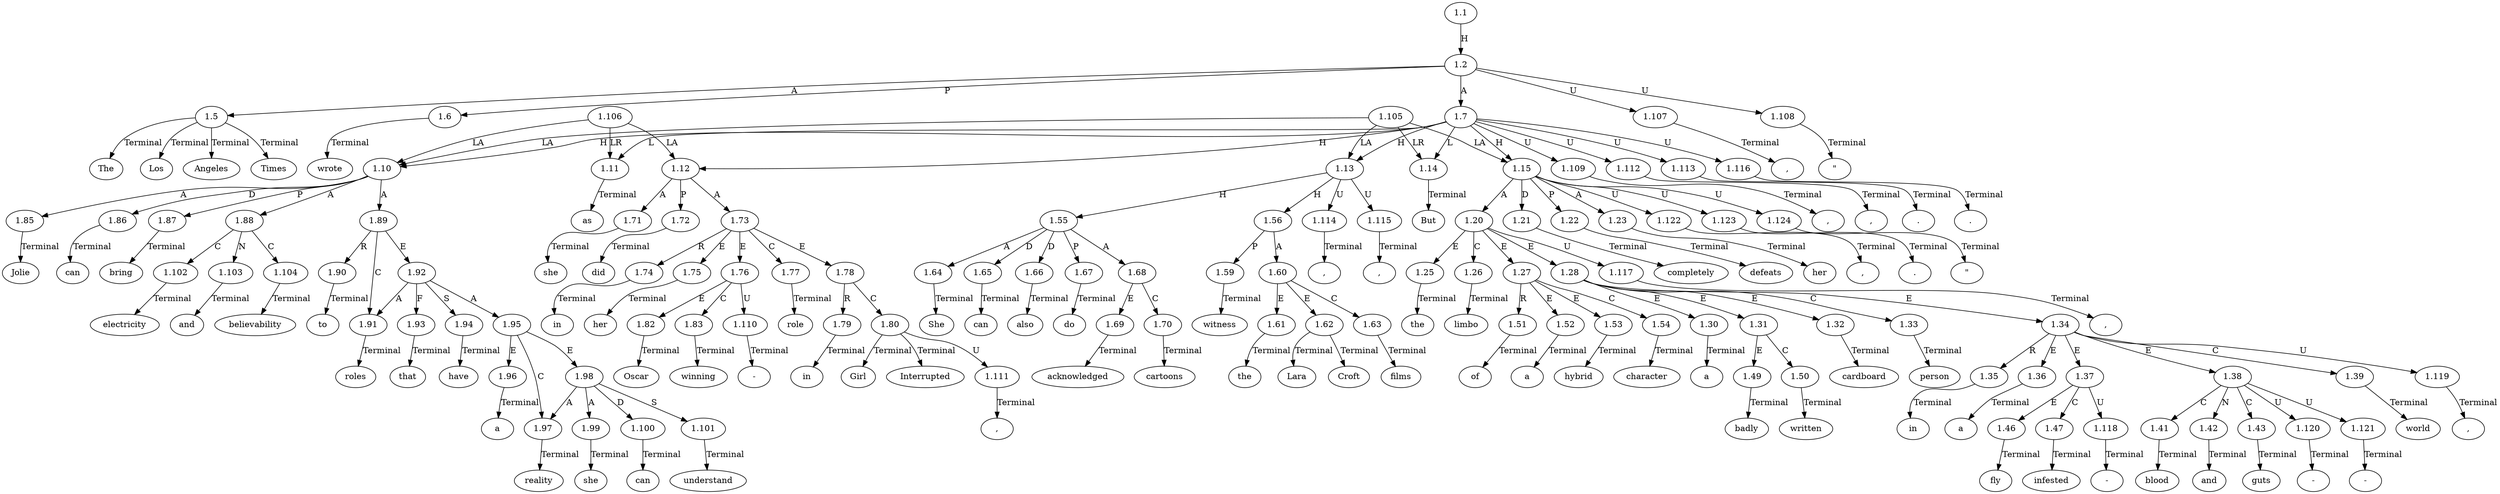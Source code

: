 // Graph
digraph {
	0.1 [label=The ordering=out]
	0.10 [label=as ordering=out]
	0.11 [label=she ordering=out]
	0.12 [label=did ordering=out]
	0.13 [label=in ordering=out]
	0.14 [label=her ordering=out]
	0.15 [label=Oscar ordering=out]
	0.16 [label="-" ordering=out]
	0.17 [label=winning ordering=out]
	0.18 [label=role ordering=out]
	0.19 [label=in ordering=out]
	0.2 [label=Los ordering=out]
	0.20 [label=Girl ordering=out]
	0.21 [label="," ordering=out]
	0.22 [label=Interrupted ordering=out]
	0.23 [label="," ordering=out]
	0.24 [label=can ordering=out]
	0.25 [label=bring ordering=out]
	0.26 [label=electricity ordering=out]
	0.27 [label=and ordering=out]
	0.28 [label=believability ordering=out]
	0.29 [label=to ordering=out]
	0.3 [label=Angeles ordering=out]
	0.30 [label=roles ordering=out]
	0.31 [label=that ordering=out]
	0.32 [label=have ordering=out]
	0.33 [label=a ordering=out]
	0.34 [label=reality ordering=out]
	0.35 [label=she ordering=out]
	0.36 [label=can ordering=out]
	0.37 [label=understand ordering=out]
	0.38 [label="." ordering=out]
	0.39 [label=She ordering=out]
	0.4 [label=Times ordering=out]
	0.40 [label=can ordering=out]
	0.41 [label=also ordering=out]
	0.42 [label="," ordering=out]
	0.43 [label=witness ordering=out]
	0.44 [label=the ordering=out]
	0.45 [label=Lara ordering=out]
	0.46 [label=Croft ordering=out]
	0.47 [label=films ordering=out]
	0.48 [label="," ordering=out]
	0.49 [label=do ordering=out]
	0.5 [label=wrote ordering=out]
	0.50 [label=acknowledged ordering=out]
	0.51 [label=cartoons ordering=out]
	0.52 [label="." ordering=out]
	0.53 [label=But ordering=out]
	0.54 [label=the ordering=out]
	0.55 [label=limbo ordering=out]
	0.56 [label=of ordering=out]
	0.57 [label=a ordering=out]
	0.58 [label=hybrid ordering=out]
	0.59 [label=character ordering=out]
	0.6 [label="," ordering=out]
	0.60 [label="," ordering=out]
	0.61 [label=a ordering=out]
	0.62 [label=badly ordering=out]
	0.63 [label=written ordering=out]
	0.64 [label=cardboard ordering=out]
	0.65 [label=person ordering=out]
	0.66 [label=in ordering=out]
	0.67 [label=a ordering=out]
	0.68 [label=fly ordering=out]
	0.69 [label="-" ordering=out]
	0.7 [label="\"" ordering=out]
	0.70 [label=infested ordering=out]
	0.71 [label="," ordering=out]
	0.72 [label=blood ordering=out]
	0.73 [label="-" ordering=out]
	0.74 [label=and ordering=out]
	0.75 [label="-" ordering=out]
	0.76 [label=guts ordering=out]
	0.77 [label=world ordering=out]
	0.78 [label="," ordering=out]
	0.79 [label=completely ordering=out]
	0.8 [label=Jolie ordering=out]
	0.80 [label=defeats ordering=out]
	0.81 [label=her ordering=out]
	0.82 [label="." ordering=out]
	0.83 [label="\"" ordering=out]
	0.9 [label="," ordering=out]
	1.1 [label=1.1 ordering=out]
	1.2 [label=1.2 ordering=out]
	1.5 [label=1.5 ordering=out]
	1.6 [label=1.6 ordering=out]
	1.7 [label=1.7 ordering=out]
	1.10 [label=1.10 ordering=out]
	1.11 [label=1.11 ordering=out]
	1.12 [label=1.12 ordering=out]
	1.13 [label=1.13 ordering=out]
	1.14 [label=1.14 ordering=out]
	1.15 [label=1.15 ordering=out]
	1.20 [label=1.20 ordering=out]
	1.21 [label=1.21 ordering=out]
	1.22 [label=1.22 ordering=out]
	1.23 [label=1.23 ordering=out]
	1.25 [label=1.25 ordering=out]
	1.26 [label=1.26 ordering=out]
	1.27 [label=1.27 ordering=out]
	1.28 [label=1.28 ordering=out]
	1.30 [label=1.30 ordering=out]
	1.31 [label=1.31 ordering=out]
	1.32 [label=1.32 ordering=out]
	1.33 [label=1.33 ordering=out]
	1.34 [label=1.34 ordering=out]
	1.35 [label=1.35 ordering=out]
	1.36 [label=1.36 ordering=out]
	1.37 [label=1.37 ordering=out]
	1.38 [label=1.38 ordering=out]
	1.39 [label=1.39 ordering=out]
	1.41 [label=1.41 ordering=out]
	1.42 [label=1.42 ordering=out]
	1.43 [label=1.43 ordering=out]
	1.46 [label=1.46 ordering=out]
	1.47 [label=1.47 ordering=out]
	1.49 [label=1.49 ordering=out]
	1.50 [label=1.50 ordering=out]
	1.51 [label=1.51 ordering=out]
	1.52 [label=1.52 ordering=out]
	1.53 [label=1.53 ordering=out]
	1.54 [label=1.54 ordering=out]
	1.55 [label=1.55 ordering=out]
	1.56 [label=1.56 ordering=out]
	1.59 [label=1.59 ordering=out]
	1.60 [label=1.60 ordering=out]
	1.61 [label=1.61 ordering=out]
	1.62 [label=1.62 ordering=out]
	1.63 [label=1.63 ordering=out]
	1.64 [label=1.64 ordering=out]
	1.65 [label=1.65 ordering=out]
	1.66 [label=1.66 ordering=out]
	1.67 [label=1.67 ordering=out]
	1.68 [label=1.68 ordering=out]
	1.69 [label=1.69 ordering=out]
	1.70 [label=1.70 ordering=out]
	1.71 [label=1.71 ordering=out]
	1.72 [label=1.72 ordering=out]
	1.73 [label=1.73 ordering=out]
	1.74 [label=1.74 ordering=out]
	1.75 [label=1.75 ordering=out]
	1.76 [label=1.76 ordering=out]
	1.77 [label=1.77 ordering=out]
	1.78 [label=1.78 ordering=out]
	1.79 [label=1.79 ordering=out]
	1.80 [label=1.80 ordering=out]
	1.82 [label=1.82 ordering=out]
	1.83 [label=1.83 ordering=out]
	1.85 [label=1.85 ordering=out]
	1.86 [label=1.86 ordering=out]
	1.87 [label=1.87 ordering=out]
	1.88 [label=1.88 ordering=out]
	1.89 [label=1.89 ordering=out]
	1.90 [label=1.90 ordering=out]
	1.91 [label=1.91 ordering=out]
	1.92 [label=1.92 ordering=out]
	1.93 [label=1.93 ordering=out]
	1.94 [label=1.94 ordering=out]
	1.95 [label=1.95 ordering=out]
	1.96 [label=1.96 ordering=out]
	1.97 [label=1.97 ordering=out]
	1.98 [label=1.98 ordering=out]
	1.99 [label=1.99 ordering=out]
	1.100 [label=1.100 ordering=out]
	1.101 [label=1.101 ordering=out]
	1.102 [label=1.102 ordering=out]
	1.103 [label=1.103 ordering=out]
	1.104 [label=1.104 ordering=out]
	1.105 [label=1.105 ordering=out]
	1.106 [label=1.106 ordering=out]
	1.107 [label=1.107 ordering=out]
	1.108 [label=1.108 ordering=out]
	1.109 [label=1.109 ordering=out]
	1.110 [label=1.110 ordering=out]
	1.111 [label=1.111 ordering=out]
	1.112 [label=1.112 ordering=out]
	1.113 [label=1.113 ordering=out]
	1.114 [label=1.114 ordering=out]
	1.115 [label=1.115 ordering=out]
	1.116 [label=1.116 ordering=out]
	1.117 [label=1.117 ordering=out]
	1.118 [label=1.118 ordering=out]
	1.119 [label=1.119 ordering=out]
	1.120 [label=1.120 ordering=out]
	1.121 [label=1.121 ordering=out]
	1.122 [label=1.122 ordering=out]
	1.123 [label=1.123 ordering=out]
	1.124 [label=1.124 ordering=out]
	1.1 -> 1.2 [label=H ordering=out]
	1.2 -> 1.5 [label=A ordering=out]
	1.2 -> 1.6 [label=P ordering=out]
	1.2 -> 1.7 [label=A ordering=out]
	1.2 -> 1.107 [label=U ordering=out]
	1.2 -> 1.108 [label=U ordering=out]
	1.5 -> 0.1 [label=Terminal ordering=out]
	1.5 -> 0.2 [label=Terminal ordering=out]
	1.5 -> 0.3 [label=Terminal ordering=out]
	1.5 -> 0.4 [label=Terminal ordering=out]
	1.6 -> 0.5 [label=Terminal ordering=out]
	1.7 -> 1.10 [label=H ordering=out]
	1.7 -> 1.11 [label=L ordering=out]
	1.7 -> 1.12 [label=H ordering=out]
	1.7 -> 1.13 [label=H ordering=out]
	1.7 -> 1.14 [label=L ordering=out]
	1.7 -> 1.15 [label=H ordering=out]
	1.7 -> 1.109 [label=U ordering=out]
	1.7 -> 1.112 [label=U ordering=out]
	1.7 -> 1.113 [label=U ordering=out]
	1.7 -> 1.116 [label=U ordering=out]
	1.10 -> 1.85 [label=A ordering=out]
	1.10 -> 1.86 [label=D ordering=out]
	1.10 -> 1.87 [label=P ordering=out]
	1.10 -> 1.88 [label=A ordering=out]
	1.10 -> 1.89 [label=A ordering=out]
	1.11 -> 0.10 [label=Terminal ordering=out]
	1.12 -> 1.71 [label=A ordering=out]
	1.12 -> 1.72 [label=P ordering=out]
	1.12 -> 1.73 [label=A ordering=out]
	1.13 -> 1.55 [label=H ordering=out]
	1.13 -> 1.56 [label=H ordering=out]
	1.13 -> 1.114 [label=U ordering=out]
	1.13 -> 1.115 [label=U ordering=out]
	1.14 -> 0.53 [label=Terminal ordering=out]
	1.15 -> 1.20 [label=A ordering=out]
	1.15 -> 1.21 [label=D ordering=out]
	1.15 -> 1.22 [label=P ordering=out]
	1.15 -> 1.23 [label=A ordering=out]
	1.15 -> 1.122 [label=U ordering=out]
	1.15 -> 1.123 [label=U ordering=out]
	1.15 -> 1.124 [label=U ordering=out]
	1.20 -> 1.25 [label=E ordering=out]
	1.20 -> 1.26 [label=C ordering=out]
	1.20 -> 1.27 [label=E ordering=out]
	1.20 -> 1.28 [label=E ordering=out]
	1.20 -> 1.117 [label=U ordering=out]
	1.21 -> 0.79 [label=Terminal ordering=out]
	1.22 -> 0.80 [label=Terminal ordering=out]
	1.23 -> 0.81 [label=Terminal ordering=out]
	1.25 -> 0.54 [label=Terminal ordering=out]
	1.26 -> 0.55 [label=Terminal ordering=out]
	1.27 -> 1.51 [label=R ordering=out]
	1.27 -> 1.52 [label=E ordering=out]
	1.27 -> 1.53 [label=E ordering=out]
	1.27 -> 1.54 [label=C ordering=out]
	1.28 -> 1.30 [label=E ordering=out]
	1.28 -> 1.31 [label=E ordering=out]
	1.28 -> 1.32 [label=E ordering=out]
	1.28 -> 1.33 [label=C ordering=out]
	1.28 -> 1.34 [label=E ordering=out]
	1.30 -> 0.61 [label=Terminal ordering=out]
	1.31 -> 1.49 [label=E ordering=out]
	1.31 -> 1.50 [label=C ordering=out]
	1.32 -> 0.64 [label=Terminal ordering=out]
	1.33 -> 0.65 [label=Terminal ordering=out]
	1.34 -> 1.35 [label=R ordering=out]
	1.34 -> 1.36 [label=E ordering=out]
	1.34 -> 1.37 [label=E ordering=out]
	1.34 -> 1.38 [label=E ordering=out]
	1.34 -> 1.39 [label=C ordering=out]
	1.34 -> 1.119 [label=U ordering=out]
	1.35 -> 0.66 [label=Terminal ordering=out]
	1.36 -> 0.67 [label=Terminal ordering=out]
	1.37 -> 1.46 [label=E ordering=out]
	1.37 -> 1.47 [label=C ordering=out]
	1.37 -> 1.118 [label=U ordering=out]
	1.38 -> 1.41 [label=C ordering=out]
	1.38 -> 1.42 [label=N ordering=out]
	1.38 -> 1.43 [label=C ordering=out]
	1.38 -> 1.120 [label=U ordering=out]
	1.38 -> 1.121 [label=U ordering=out]
	1.39 -> 0.77 [label=Terminal ordering=out]
	1.41 -> 0.72 [label=Terminal ordering=out]
	1.42 -> 0.74 [label=Terminal ordering=out]
	1.43 -> 0.76 [label=Terminal ordering=out]
	1.46 -> 0.68 [label=Terminal ordering=out]
	1.47 -> 0.70 [label=Terminal ordering=out]
	1.49 -> 0.62 [label=Terminal ordering=out]
	1.50 -> 0.63 [label=Terminal ordering=out]
	1.51 -> 0.56 [label=Terminal ordering=out]
	1.52 -> 0.57 [label=Terminal ordering=out]
	1.53 -> 0.58 [label=Terminal ordering=out]
	1.54 -> 0.59 [label=Terminal ordering=out]
	1.55 -> 1.64 [label=A ordering=out]
	1.55 -> 1.65 [label=D ordering=out]
	1.55 -> 1.66 [label=D ordering=out]
	1.55 -> 1.67 [label=P ordering=out]
	1.55 -> 1.68 [label=A ordering=out]
	1.56 -> 1.59 [label=P ordering=out]
	1.56 -> 1.60 [label=A ordering=out]
	1.59 -> 0.43 [label=Terminal ordering=out]
	1.60 -> 1.61 [label=E ordering=out]
	1.60 -> 1.62 [label=E ordering=out]
	1.60 -> 1.63 [label=C ordering=out]
	1.61 -> 0.44 [label=Terminal ordering=out]
	1.62 -> 0.45 [label=Terminal ordering=out]
	1.62 -> 0.46 [label=Terminal ordering=out]
	1.63 -> 0.47 [label=Terminal ordering=out]
	1.64 -> 0.39 [label=Terminal ordering=out]
	1.65 -> 0.40 [label=Terminal ordering=out]
	1.66 -> 0.41 [label=Terminal ordering=out]
	1.67 -> 0.49 [label=Terminal ordering=out]
	1.68 -> 1.69 [label=E ordering=out]
	1.68 -> 1.70 [label=C ordering=out]
	1.69 -> 0.50 [label=Terminal ordering=out]
	1.70 -> 0.51 [label=Terminal ordering=out]
	1.71 -> 0.11 [label=Terminal ordering=out]
	1.72 -> 0.12 [label=Terminal ordering=out]
	1.73 -> 1.74 [label=R ordering=out]
	1.73 -> 1.75 [label=E ordering=out]
	1.73 -> 1.76 [label=E ordering=out]
	1.73 -> 1.77 [label=C ordering=out]
	1.73 -> 1.78 [label=E ordering=out]
	1.74 -> 0.13 [label=Terminal ordering=out]
	1.75 -> 0.14 [label=Terminal ordering=out]
	1.76 -> 1.82 [label=E ordering=out]
	1.76 -> 1.83 [label=C ordering=out]
	1.76 -> 1.110 [label=U ordering=out]
	1.77 -> 0.18 [label=Terminal ordering=out]
	1.78 -> 1.79 [label=R ordering=out]
	1.78 -> 1.80 [label=C ordering=out]
	1.79 -> 0.19 [label=Terminal ordering=out]
	1.80 -> 0.20 [label=Terminal ordering=out]
	1.80 -> 0.22 [label=Terminal ordering=out]
	1.80 -> 1.111 [label=U ordering=out]
	1.82 -> 0.15 [label=Terminal ordering=out]
	1.83 -> 0.17 [label=Terminal ordering=out]
	1.85 -> 0.8 [label=Terminal ordering=out]
	1.86 -> 0.24 [label=Terminal ordering=out]
	1.87 -> 0.25 [label=Terminal ordering=out]
	1.88 -> 1.102 [label=C ordering=out]
	1.88 -> 1.103 [label=N ordering=out]
	1.88 -> 1.104 [label=C ordering=out]
	1.89 -> 1.90 [label=R ordering=out]
	1.89 -> 1.91 [label=C ordering=out]
	1.89 -> 1.92 [label=E ordering=out]
	1.90 -> 0.29 [label=Terminal ordering=out]
	1.91 -> 0.30 [label=Terminal ordering=out]
	1.92 -> 1.91 [label=A ordering=out]
	1.92 -> 1.93 [label=F ordering=out]
	1.92 -> 1.94 [label=S ordering=out]
	1.92 -> 1.95 [label=A ordering=out]
	1.93 -> 0.31 [label=Terminal ordering=out]
	1.94 -> 0.32 [label=Terminal ordering=out]
	1.95 -> 1.96 [label=E ordering=out]
	1.95 -> 1.97 [label=C ordering=out]
	1.95 -> 1.98 [label=E ordering=out]
	1.96 -> 0.33 [label=Terminal ordering=out]
	1.97 -> 0.34 [label=Terminal ordering=out]
	1.98 -> 1.97 [label=A ordering=out]
	1.98 -> 1.99 [label=A ordering=out]
	1.98 -> 1.100 [label=D ordering=out]
	1.98 -> 1.101 [label=S ordering=out]
	1.99 -> 0.35 [label=Terminal ordering=out]
	1.100 -> 0.36 [label=Terminal ordering=out]
	1.101 -> 0.37 [label=Terminal ordering=out]
	1.102 -> 0.26 [label=Terminal ordering=out]
	1.103 -> 0.27 [label=Terminal ordering=out]
	1.104 -> 0.28 [label=Terminal ordering=out]
	1.105 -> 1.10 [label=LA ordering=out]
	1.105 -> 1.13 [label=LA ordering=out]
	1.105 -> 1.14 [label=LR ordering=out]
	1.105 -> 1.15 [label=LA ordering=out]
	1.106 -> 1.10 [label=LA ordering=out]
	1.106 -> 1.11 [label=LR ordering=out]
	1.106 -> 1.12 [label=LA ordering=out]
	1.107 -> 0.6 [label=Terminal ordering=out]
	1.108 -> 0.7 [label=Terminal ordering=out]
	1.109 -> 0.9 [label=Terminal ordering=out]
	1.110 -> 0.16 [label=Terminal ordering=out]
	1.111 -> 0.21 [label=Terminal ordering=out]
	1.112 -> 0.23 [label=Terminal ordering=out]
	1.113 -> 0.38 [label=Terminal ordering=out]
	1.114 -> 0.42 [label=Terminal ordering=out]
	1.115 -> 0.48 [label=Terminal ordering=out]
	1.116 -> 0.52 [label=Terminal ordering=out]
	1.117 -> 0.60 [label=Terminal ordering=out]
	1.118 -> 0.69 [label=Terminal ordering=out]
	1.119 -> 0.71 [label=Terminal ordering=out]
	1.120 -> 0.73 [label=Terminal ordering=out]
	1.121 -> 0.75 [label=Terminal ordering=out]
	1.122 -> 0.78 [label=Terminal ordering=out]
	1.123 -> 0.82 [label=Terminal ordering=out]
	1.124 -> 0.83 [label=Terminal ordering=out]
}

